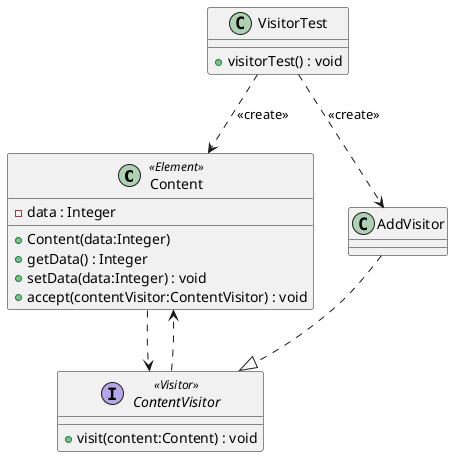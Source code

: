 @startuml
class Content<<Element>> {
    - data : Integer
    + Content(data:Integer)
    + getData() : Integer
    + setData(data:Integer) : void
    + accept(contentVisitor:ContentVisitor) : void
}

interface ContentVisitor<<Visitor>> {
    + visit(content:Content) : void
}

class AddVisitor

class VisitorTest {
    + visitorTest() : void
}

Content ..> ContentVisitor
ContentVisitor ..> Content
AddVisitor ..|> ContentVisitor
VisitorTest ..> Content :<<create>>
VisitorTest ..> AddVisitor :<<create>>
@enduml
